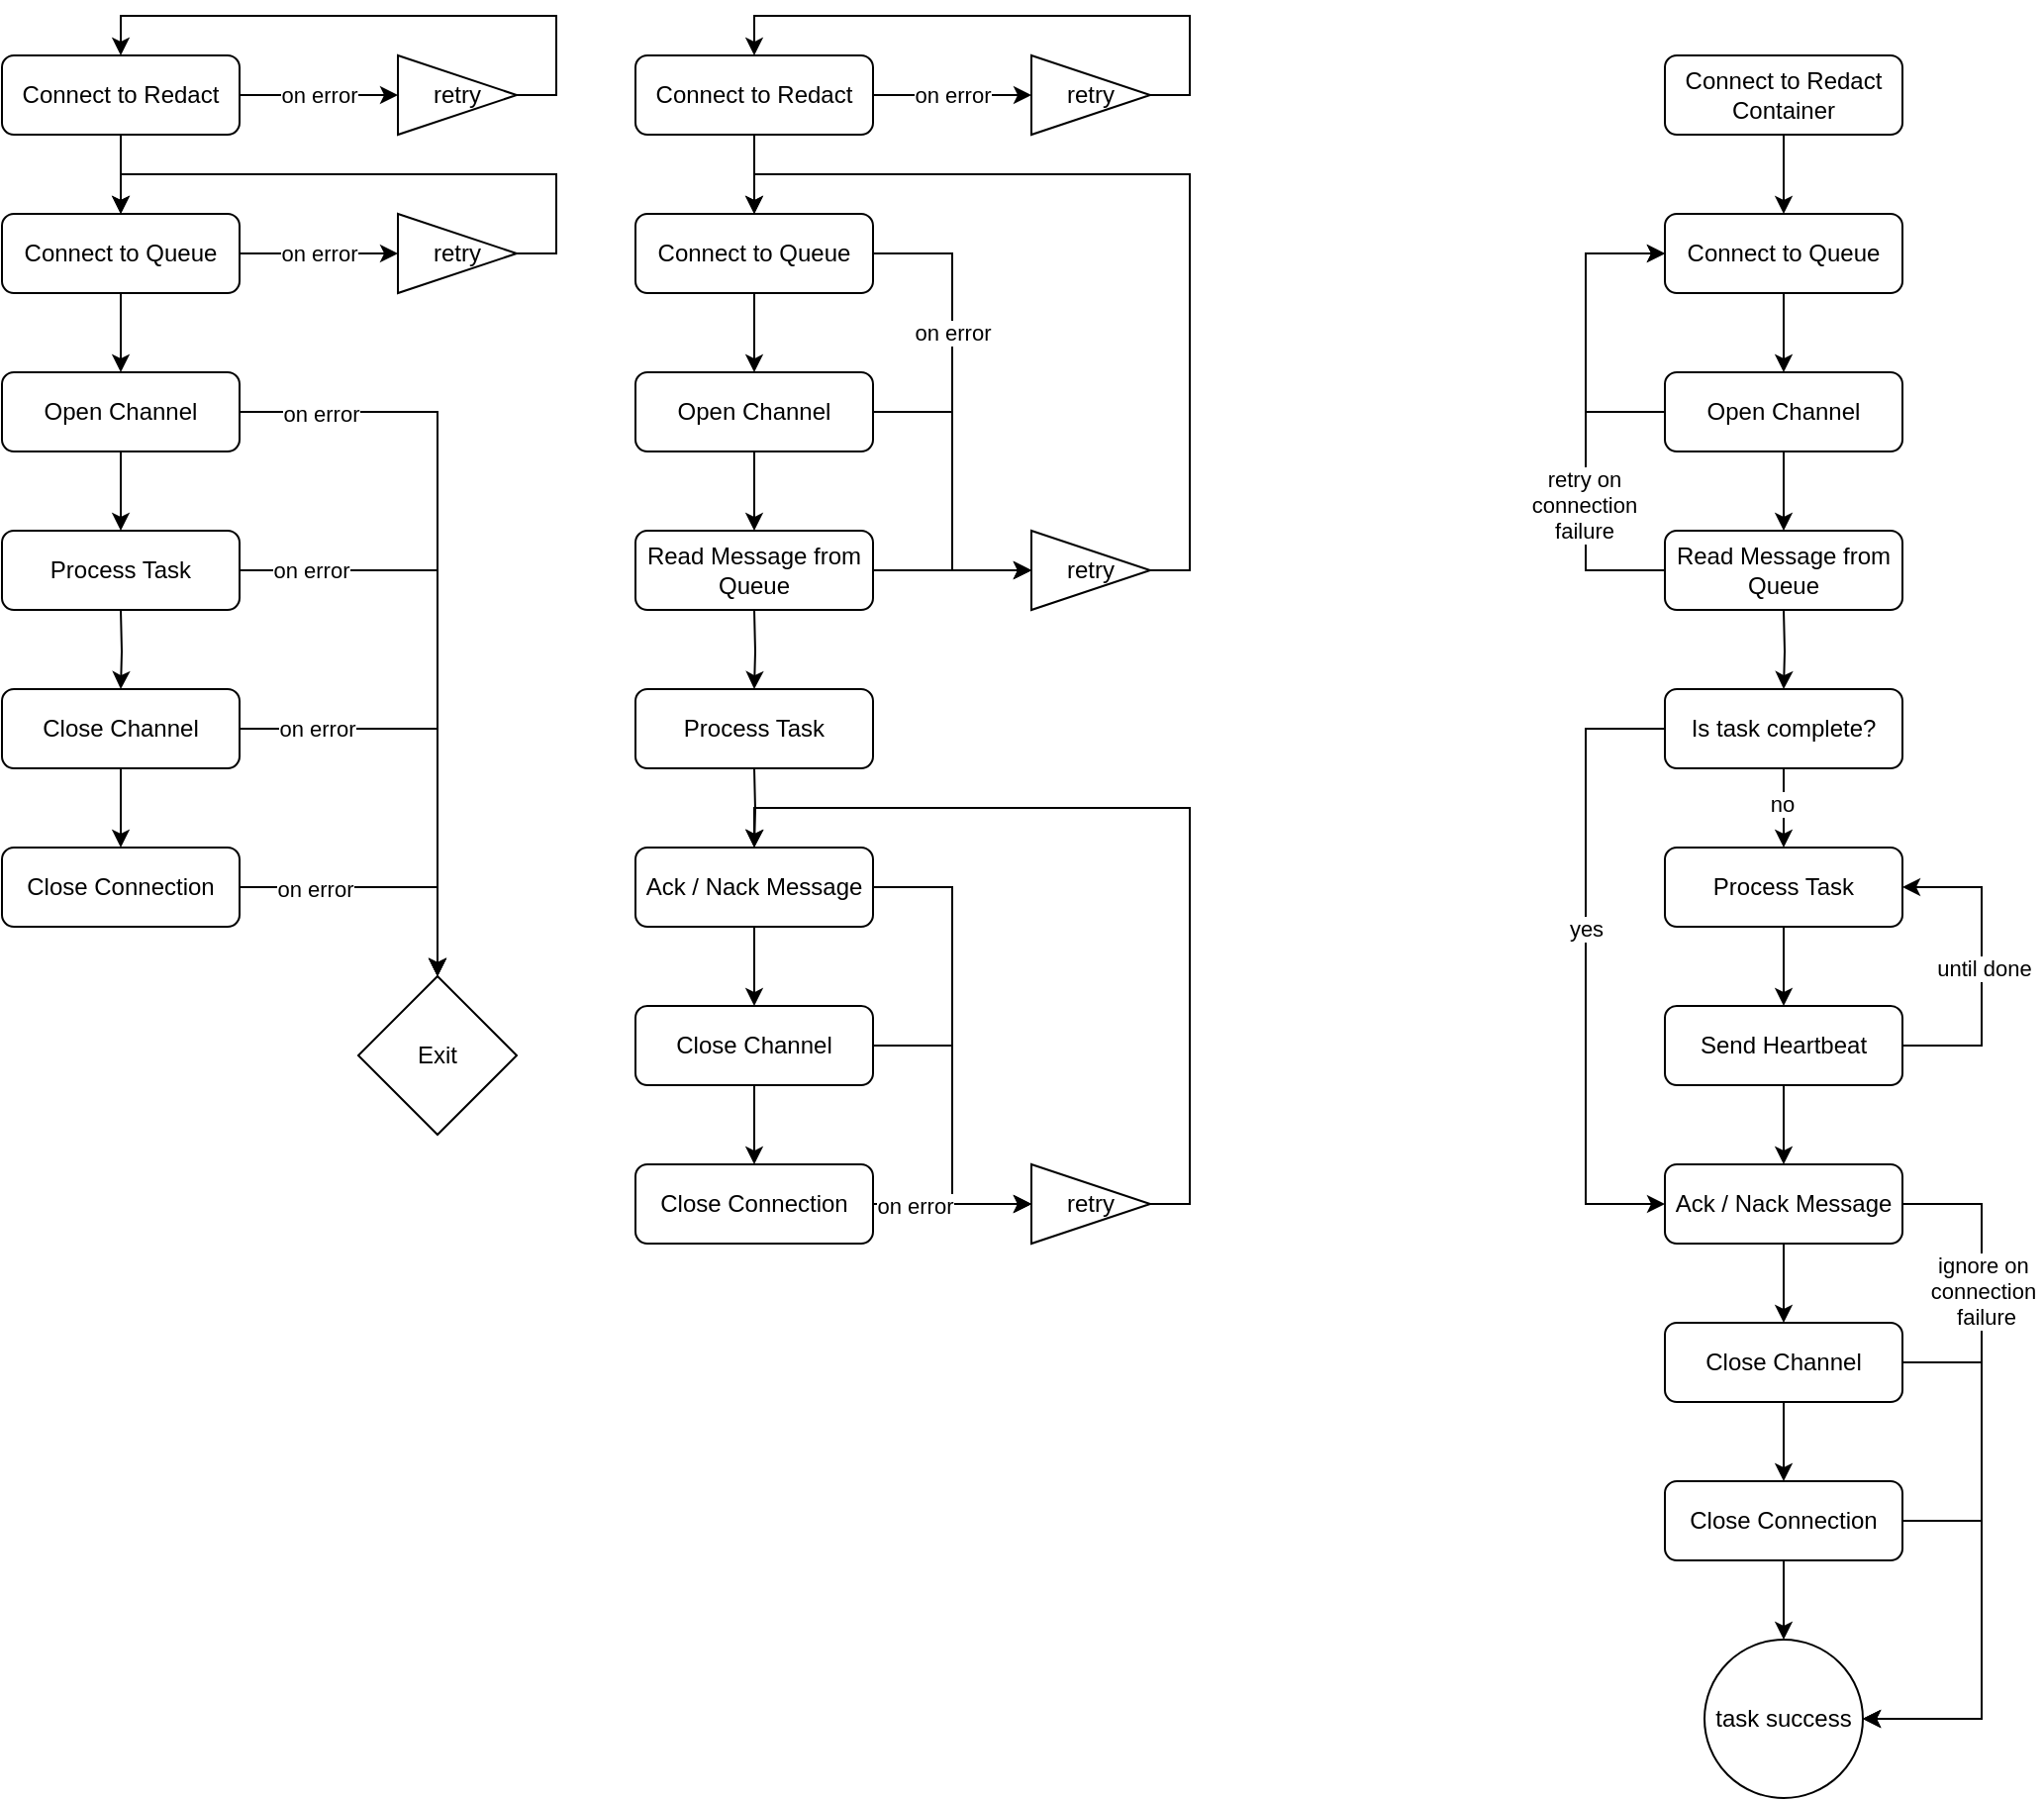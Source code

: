 <mxfile version="22.0.3" type="github">
  <diagram name="Page-1" id="P2JDlAfyErm9bTpG23yu">
    <mxGraphModel dx="1578" dy="918" grid="1" gridSize="10" guides="1" tooltips="1" connect="1" arrows="1" fold="1" page="1" pageScale="1" pageWidth="827" pageHeight="1169" math="0" shadow="0">
      <root>
        <mxCell id="0" />
        <mxCell id="1" parent="0" />
        <mxCell id="aUhzRwBXuVgVfVh50V0V-8" style="edgeStyle=orthogonalEdgeStyle;rounded=0;orthogonalLoop=1;jettySize=auto;html=1;entryX=0.5;entryY=0;entryDx=0;entryDy=0;" parent="1" source="aUhzRwBXuVgVfVh50V0V-1" target="aUhzRwBXuVgVfVh50V0V-2" edge="1">
          <mxGeometry relative="1" as="geometry" />
        </mxCell>
        <mxCell id="aUhzRwBXuVgVfVh50V0V-16" value="on error" style="edgeStyle=orthogonalEdgeStyle;rounded=0;orthogonalLoop=1;jettySize=auto;html=1;entryX=0;entryY=0.5;entryDx=0;entryDy=0;" parent="1" source="aUhzRwBXuVgVfVh50V0V-1" target="aUhzRwBXuVgVfVh50V0V-15" edge="1">
          <mxGeometry relative="1" as="geometry" />
        </mxCell>
        <mxCell id="aUhzRwBXuVgVfVh50V0V-1" value="Connect to Redact" style="rounded=1;whiteSpace=wrap;html=1;" parent="1" vertex="1">
          <mxGeometry x="80" y="80" width="120" height="40" as="geometry" />
        </mxCell>
        <mxCell id="aUhzRwBXuVgVfVh50V0V-9" style="edgeStyle=orthogonalEdgeStyle;rounded=0;orthogonalLoop=1;jettySize=auto;html=1;entryX=0.5;entryY=0;entryDx=0;entryDy=0;" parent="1" source="aUhzRwBXuVgVfVh50V0V-2" target="aUhzRwBXuVgVfVh50V0V-3" edge="1">
          <mxGeometry relative="1" as="geometry" />
        </mxCell>
        <mxCell id="aUhzRwBXuVgVfVh50V0V-19" value="on error" style="edgeStyle=orthogonalEdgeStyle;rounded=0;orthogonalLoop=1;jettySize=auto;html=1;" parent="1" source="aUhzRwBXuVgVfVh50V0V-2" target="aUhzRwBXuVgVfVh50V0V-18" edge="1">
          <mxGeometry relative="1" as="geometry" />
        </mxCell>
        <mxCell id="aUhzRwBXuVgVfVh50V0V-2" value="Connect to Queue" style="rounded=1;whiteSpace=wrap;html=1;" parent="1" vertex="1">
          <mxGeometry x="80" y="160" width="120" height="40" as="geometry" />
        </mxCell>
        <mxCell id="aUhzRwBXuVgVfVh50V0V-10" style="edgeStyle=orthogonalEdgeStyle;rounded=0;orthogonalLoop=1;jettySize=auto;html=1;entryX=0.5;entryY=0;entryDx=0;entryDy=0;" parent="1" source="aUhzRwBXuVgVfVh50V0V-3" edge="1">
          <mxGeometry relative="1" as="geometry">
            <mxPoint x="140" y="320" as="targetPoint" />
          </mxGeometry>
        </mxCell>
        <mxCell id="aUhzRwBXuVgVfVh50V0V-26" style="edgeStyle=orthogonalEdgeStyle;rounded=0;orthogonalLoop=1;jettySize=auto;html=1;entryX=0.5;entryY=0;entryDx=0;entryDy=0;" parent="1" source="aUhzRwBXuVgVfVh50V0V-3" target="aUhzRwBXuVgVfVh50V0V-14" edge="1">
          <mxGeometry relative="1" as="geometry" />
        </mxCell>
        <mxCell id="aUhzRwBXuVgVfVh50V0V-31" value="on error" style="edgeLabel;html=1;align=center;verticalAlign=middle;resizable=0;points=[];" parent="aUhzRwBXuVgVfVh50V0V-26" vertex="1" connectable="0">
          <mxGeometry x="-0.787" y="-1" relative="1" as="geometry">
            <mxPoint as="offset" />
          </mxGeometry>
        </mxCell>
        <mxCell id="aUhzRwBXuVgVfVh50V0V-3" value="Open Channel" style="rounded=1;whiteSpace=wrap;html=1;" parent="1" vertex="1">
          <mxGeometry x="80" y="240" width="120" height="40" as="geometry" />
        </mxCell>
        <mxCell id="aUhzRwBXuVgVfVh50V0V-11" style="edgeStyle=orthogonalEdgeStyle;rounded=0;orthogonalLoop=1;jettySize=auto;html=1;entryX=0.5;entryY=0;entryDx=0;entryDy=0;" parent="1" edge="1">
          <mxGeometry relative="1" as="geometry">
            <mxPoint x="220" y="360" as="sourcePoint" />
          </mxGeometry>
        </mxCell>
        <mxCell id="aUhzRwBXuVgVfVh50V0V-13" style="edgeStyle=orthogonalEdgeStyle;rounded=0;orthogonalLoop=1;jettySize=auto;html=1;entryX=0.5;entryY=0;entryDx=0;entryDy=0;" parent="1" source="aUhzRwBXuVgVfVh50V0V-5" target="aUhzRwBXuVgVfVh50V0V-6" edge="1">
          <mxGeometry relative="1" as="geometry" />
        </mxCell>
        <mxCell id="aUhzRwBXuVgVfVh50V0V-29" style="edgeStyle=orthogonalEdgeStyle;rounded=0;orthogonalLoop=1;jettySize=auto;html=1;" parent="1" source="aUhzRwBXuVgVfVh50V0V-5" target="aUhzRwBXuVgVfVh50V0V-14" edge="1">
          <mxGeometry relative="1" as="geometry" />
        </mxCell>
        <mxCell id="aUhzRwBXuVgVfVh50V0V-33" value="on error" style="edgeLabel;html=1;align=center;verticalAlign=middle;resizable=0;points=[];" parent="aUhzRwBXuVgVfVh50V0V-29" vertex="1" connectable="0">
          <mxGeometry x="-0.653" relative="1" as="geometry">
            <mxPoint as="offset" />
          </mxGeometry>
        </mxCell>
        <mxCell id="aUhzRwBXuVgVfVh50V0V-5" value="Close Channel" style="rounded=1;whiteSpace=wrap;html=1;" parent="1" vertex="1">
          <mxGeometry x="80" y="400" width="120" height="40" as="geometry" />
        </mxCell>
        <mxCell id="aUhzRwBXuVgVfVh50V0V-30" style="edgeStyle=orthogonalEdgeStyle;rounded=0;orthogonalLoop=1;jettySize=auto;html=1;" parent="1" source="aUhzRwBXuVgVfVh50V0V-6" target="aUhzRwBXuVgVfVh50V0V-14" edge="1">
          <mxGeometry relative="1" as="geometry" />
        </mxCell>
        <mxCell id="aUhzRwBXuVgVfVh50V0V-34" value="on error" style="edgeLabel;html=1;align=center;verticalAlign=middle;resizable=0;points=[];" parent="aUhzRwBXuVgVfVh50V0V-30" vertex="1" connectable="0">
          <mxGeometry x="-0.476" y="-1" relative="1" as="geometry">
            <mxPoint as="offset" />
          </mxGeometry>
        </mxCell>
        <mxCell id="aUhzRwBXuVgVfVh50V0V-6" value="Close Connection" style="rounded=1;whiteSpace=wrap;html=1;" parent="1" vertex="1">
          <mxGeometry x="80" y="480" width="120" height="40" as="geometry" />
        </mxCell>
        <mxCell id="aUhzRwBXuVgVfVh50V0V-12" style="edgeStyle=orthogonalEdgeStyle;rounded=0;orthogonalLoop=1;jettySize=auto;html=1;entryX=0.5;entryY=0;entryDx=0;entryDy=0;" parent="1" target="aUhzRwBXuVgVfVh50V0V-5" edge="1">
          <mxGeometry relative="1" as="geometry">
            <mxPoint x="140" y="360" as="sourcePoint" />
          </mxGeometry>
        </mxCell>
        <mxCell id="aUhzRwBXuVgVfVh50V0V-14" value="Exit" style="rhombus;whiteSpace=wrap;html=1;" parent="1" vertex="1">
          <mxGeometry x="260" y="545" width="80" height="80" as="geometry" />
        </mxCell>
        <mxCell id="aUhzRwBXuVgVfVh50V0V-17" style="edgeStyle=orthogonalEdgeStyle;rounded=0;orthogonalLoop=1;jettySize=auto;html=1;entryX=0.5;entryY=0;entryDx=0;entryDy=0;" parent="1" source="aUhzRwBXuVgVfVh50V0V-15" target="aUhzRwBXuVgVfVh50V0V-1" edge="1">
          <mxGeometry relative="1" as="geometry">
            <Array as="points">
              <mxPoint x="360" y="100" />
              <mxPoint x="360" y="60" />
              <mxPoint x="140" y="60" />
            </Array>
          </mxGeometry>
        </mxCell>
        <mxCell id="aUhzRwBXuVgVfVh50V0V-15" value="retry" style="triangle;whiteSpace=wrap;html=1;" parent="1" vertex="1">
          <mxGeometry x="280" y="80" width="60" height="40" as="geometry" />
        </mxCell>
        <mxCell id="aUhzRwBXuVgVfVh50V0V-20" style="edgeStyle=orthogonalEdgeStyle;rounded=0;orthogonalLoop=1;jettySize=auto;html=1;entryX=0.5;entryY=0;entryDx=0;entryDy=0;" parent="1" source="aUhzRwBXuVgVfVh50V0V-18" target="aUhzRwBXuVgVfVh50V0V-2" edge="1">
          <mxGeometry relative="1" as="geometry">
            <Array as="points">
              <mxPoint x="360" y="180" />
              <mxPoint x="360" y="140" />
              <mxPoint x="140" y="140" />
            </Array>
          </mxGeometry>
        </mxCell>
        <mxCell id="aUhzRwBXuVgVfVh50V0V-18" value="retry" style="triangle;whiteSpace=wrap;html=1;" parent="1" vertex="1">
          <mxGeometry x="280" y="160" width="60" height="40" as="geometry" />
        </mxCell>
        <mxCell id="aUhzRwBXuVgVfVh50V0V-90" style="edgeStyle=orthogonalEdgeStyle;rounded=0;orthogonalLoop=1;jettySize=auto;html=1;" parent="1" source="aUhzRwBXuVgVfVh50V0V-23" target="aUhzRwBXuVgVfVh50V0V-84" edge="1">
          <mxGeometry relative="1" as="geometry" />
        </mxCell>
        <mxCell id="aUhzRwBXuVgVfVh50V0V-23" value="Read Message from Queue" style="rounded=1;whiteSpace=wrap;html=1;" parent="1" vertex="1">
          <mxGeometry x="400" y="320" width="120" height="40" as="geometry" />
        </mxCell>
        <mxCell id="aUhzRwBXuVgVfVh50V0V-88" style="edgeStyle=orthogonalEdgeStyle;rounded=0;orthogonalLoop=1;jettySize=auto;html=1;entryX=0.5;entryY=0;entryDx=0;entryDy=0;" parent="1" target="aUhzRwBXuVgVfVh50V0V-87" edge="1">
          <mxGeometry relative="1" as="geometry">
            <mxPoint x="460" y="360" as="sourcePoint" />
          </mxGeometry>
        </mxCell>
        <mxCell id="aUhzRwBXuVgVfVh50V0V-28" style="edgeStyle=orthogonalEdgeStyle;rounded=0;orthogonalLoop=1;jettySize=auto;html=1;" parent="1" source="aUhzRwBXuVgVfVh50V0V-25" target="aUhzRwBXuVgVfVh50V0V-14" edge="1">
          <mxGeometry relative="1" as="geometry" />
        </mxCell>
        <mxCell id="aUhzRwBXuVgVfVh50V0V-32" value="on error" style="edgeLabel;html=1;align=center;verticalAlign=middle;resizable=0;points=[];" parent="aUhzRwBXuVgVfVh50V0V-28" vertex="1" connectable="0">
          <mxGeometry x="-0.764" relative="1" as="geometry">
            <mxPoint as="offset" />
          </mxGeometry>
        </mxCell>
        <mxCell id="aUhzRwBXuVgVfVh50V0V-25" value="Process Task" style="rounded=1;whiteSpace=wrap;html=1;" parent="1" vertex="1">
          <mxGeometry x="80" y="320" width="120" height="40" as="geometry" />
        </mxCell>
        <mxCell id="aUhzRwBXuVgVfVh50V0V-62" style="edgeStyle=orthogonalEdgeStyle;rounded=0;orthogonalLoop=1;jettySize=auto;html=1;entryX=0.5;entryY=0;entryDx=0;entryDy=0;" parent="1" source="aUhzRwBXuVgVfVh50V0V-64" target="aUhzRwBXuVgVfVh50V0V-67" edge="1">
          <mxGeometry relative="1" as="geometry" />
        </mxCell>
        <mxCell id="aUhzRwBXuVgVfVh50V0V-63" value="on error" style="edgeStyle=orthogonalEdgeStyle;rounded=0;orthogonalLoop=1;jettySize=auto;html=1;entryX=0;entryY=0.5;entryDx=0;entryDy=0;" parent="1" source="aUhzRwBXuVgVfVh50V0V-64" target="aUhzRwBXuVgVfVh50V0V-82" edge="1">
          <mxGeometry relative="1" as="geometry" />
        </mxCell>
        <mxCell id="aUhzRwBXuVgVfVh50V0V-64" value="Connect to Redact" style="rounded=1;whiteSpace=wrap;html=1;" parent="1" vertex="1">
          <mxGeometry x="400" y="80" width="120" height="40" as="geometry" />
        </mxCell>
        <mxCell id="aUhzRwBXuVgVfVh50V0V-65" style="edgeStyle=orthogonalEdgeStyle;rounded=0;orthogonalLoop=1;jettySize=auto;html=1;entryX=0.5;entryY=0;entryDx=0;entryDy=0;" parent="1" source="aUhzRwBXuVgVfVh50V0V-67" target="aUhzRwBXuVgVfVh50V0V-71" edge="1">
          <mxGeometry relative="1" as="geometry" />
        </mxCell>
        <mxCell id="aUhzRwBXuVgVfVh50V0V-66" value="on error" style="edgeStyle=orthogonalEdgeStyle;rounded=0;orthogonalLoop=1;jettySize=auto;html=1;" parent="1" source="aUhzRwBXuVgVfVh50V0V-67" target="aUhzRwBXuVgVfVh50V0V-84" edge="1">
          <mxGeometry x="-0.333" relative="1" as="geometry">
            <Array as="points">
              <mxPoint x="560" y="180" />
              <mxPoint x="560" y="340" />
            </Array>
            <mxPoint as="offset" />
          </mxGeometry>
        </mxCell>
        <mxCell id="aUhzRwBXuVgVfVh50V0V-67" value="Connect to Queue" style="rounded=1;whiteSpace=wrap;html=1;" parent="1" vertex="1">
          <mxGeometry x="400" y="160" width="120" height="40" as="geometry" />
        </mxCell>
        <mxCell id="aUhzRwBXuVgVfVh50V0V-68" style="edgeStyle=orthogonalEdgeStyle;rounded=0;orthogonalLoop=1;jettySize=auto;html=1;entryX=0.5;entryY=0;entryDx=0;entryDy=0;" parent="1" source="aUhzRwBXuVgVfVh50V0V-71" edge="1">
          <mxGeometry relative="1" as="geometry">
            <mxPoint x="460" y="320" as="targetPoint" />
          </mxGeometry>
        </mxCell>
        <mxCell id="aUhzRwBXuVgVfVh50V0V-89" style="edgeStyle=orthogonalEdgeStyle;rounded=0;orthogonalLoop=1;jettySize=auto;html=1;" parent="1" source="aUhzRwBXuVgVfVh50V0V-71" target="aUhzRwBXuVgVfVh50V0V-84" edge="1">
          <mxGeometry relative="1" as="geometry">
            <Array as="points">
              <mxPoint x="560" y="260" />
              <mxPoint x="560" y="340" />
            </Array>
          </mxGeometry>
        </mxCell>
        <mxCell id="aUhzRwBXuVgVfVh50V0V-71" value="Open Channel" style="rounded=1;whiteSpace=wrap;html=1;" parent="1" vertex="1">
          <mxGeometry x="400" y="240" width="120" height="40" as="geometry" />
        </mxCell>
        <mxCell id="aUhzRwBXuVgVfVh50V0V-72" style="edgeStyle=orthogonalEdgeStyle;rounded=0;orthogonalLoop=1;jettySize=auto;html=1;entryX=0.5;entryY=0;entryDx=0;entryDy=0;" parent="1" source="aUhzRwBXuVgVfVh50V0V-75" target="aUhzRwBXuVgVfVh50V0V-78" edge="1">
          <mxGeometry relative="1" as="geometry" />
        </mxCell>
        <mxCell id="32IFxJGsIEL3ZM-84wWr-7" style="edgeStyle=orthogonalEdgeStyle;rounded=0;orthogonalLoop=1;jettySize=auto;html=1;entryX=0;entryY=0.5;entryDx=0;entryDy=0;" edge="1" parent="1" source="aUhzRwBXuVgVfVh50V0V-75" target="32IFxJGsIEL3ZM-84wWr-3">
          <mxGeometry relative="1" as="geometry" />
        </mxCell>
        <mxCell id="aUhzRwBXuVgVfVh50V0V-75" value="Close Channel" style="rounded=1;whiteSpace=wrap;html=1;" parent="1" vertex="1">
          <mxGeometry x="400" y="560" width="120" height="40" as="geometry" />
        </mxCell>
        <mxCell id="aUhzRwBXuVgVfVh50V0V-78" value="Close Connection" style="rounded=1;whiteSpace=wrap;html=1;" parent="1" vertex="1">
          <mxGeometry x="400" y="640" width="120" height="40" as="geometry" />
        </mxCell>
        <mxCell id="aUhzRwBXuVgVfVh50V0V-79" style="edgeStyle=orthogonalEdgeStyle;rounded=0;orthogonalLoop=1;jettySize=auto;html=1;entryX=0.5;entryY=0;entryDx=0;entryDy=0;" parent="1" target="aUhzRwBXuVgVfVh50V0V-75" edge="1" source="32IFxJGsIEL3ZM-84wWr-1">
          <mxGeometry relative="1" as="geometry">
            <mxPoint x="460" y="440" as="sourcePoint" />
          </mxGeometry>
        </mxCell>
        <mxCell id="aUhzRwBXuVgVfVh50V0V-81" style="edgeStyle=orthogonalEdgeStyle;rounded=0;orthogonalLoop=1;jettySize=auto;html=1;entryX=0.5;entryY=0;entryDx=0;entryDy=0;" parent="1" source="aUhzRwBXuVgVfVh50V0V-82" target="aUhzRwBXuVgVfVh50V0V-64" edge="1">
          <mxGeometry relative="1" as="geometry">
            <Array as="points">
              <mxPoint x="680" y="100" />
              <mxPoint x="680" y="60" />
              <mxPoint x="460" y="60" />
            </Array>
          </mxGeometry>
        </mxCell>
        <mxCell id="aUhzRwBXuVgVfVh50V0V-82" value="retry" style="triangle;whiteSpace=wrap;html=1;" parent="1" vertex="1">
          <mxGeometry x="600" y="80" width="60" height="40" as="geometry" />
        </mxCell>
        <mxCell id="aUhzRwBXuVgVfVh50V0V-83" style="edgeStyle=orthogonalEdgeStyle;rounded=0;orthogonalLoop=1;jettySize=auto;html=1;entryX=0.5;entryY=0;entryDx=0;entryDy=0;" parent="1" source="aUhzRwBXuVgVfVh50V0V-84" target="aUhzRwBXuVgVfVh50V0V-67" edge="1">
          <mxGeometry relative="1" as="geometry">
            <Array as="points">
              <mxPoint x="680" y="340" />
              <mxPoint x="680" y="140" />
              <mxPoint x="460" y="140" />
            </Array>
          </mxGeometry>
        </mxCell>
        <mxCell id="aUhzRwBXuVgVfVh50V0V-84" value="retry" style="triangle;whiteSpace=wrap;html=1;" parent="1" vertex="1">
          <mxGeometry x="600" y="320" width="60" height="40" as="geometry" />
        </mxCell>
        <mxCell id="aUhzRwBXuVgVfVh50V0V-87" value="Process Task" style="rounded=1;whiteSpace=wrap;html=1;" parent="1" vertex="1">
          <mxGeometry x="400" y="400" width="120" height="40" as="geometry" />
        </mxCell>
        <mxCell id="32IFxJGsIEL3ZM-84wWr-2" value="" style="edgeStyle=orthogonalEdgeStyle;rounded=0;orthogonalLoop=1;jettySize=auto;html=1;entryX=0.5;entryY=0;entryDx=0;entryDy=0;" edge="1" parent="1" target="32IFxJGsIEL3ZM-84wWr-1">
          <mxGeometry relative="1" as="geometry">
            <mxPoint x="460" y="440" as="sourcePoint" />
            <mxPoint x="460" y="560" as="targetPoint" />
          </mxGeometry>
        </mxCell>
        <mxCell id="32IFxJGsIEL3ZM-84wWr-9" style="edgeStyle=orthogonalEdgeStyle;rounded=0;orthogonalLoop=1;jettySize=auto;html=1;entryX=0;entryY=0.5;entryDx=0;entryDy=0;" edge="1" parent="1" source="32IFxJGsIEL3ZM-84wWr-1" target="32IFxJGsIEL3ZM-84wWr-3">
          <mxGeometry relative="1" as="geometry" />
        </mxCell>
        <mxCell id="32IFxJGsIEL3ZM-84wWr-1" value="Ack / Nack Message" style="rounded=1;whiteSpace=wrap;html=1;" vertex="1" parent="1">
          <mxGeometry x="400" y="480" width="120" height="40" as="geometry" />
        </mxCell>
        <mxCell id="32IFxJGsIEL3ZM-84wWr-4" value="" style="edgeStyle=orthogonalEdgeStyle;rounded=0;orthogonalLoop=1;jettySize=auto;html=1;" edge="1" parent="1" source="aUhzRwBXuVgVfVh50V0V-78" target="32IFxJGsIEL3ZM-84wWr-3">
          <mxGeometry relative="1" as="geometry">
            <mxPoint x="520" y="660" as="sourcePoint" />
            <mxPoint x="680" y="705" as="targetPoint" />
          </mxGeometry>
        </mxCell>
        <mxCell id="32IFxJGsIEL3ZM-84wWr-5" value="on error" style="edgeLabel;html=1;align=center;verticalAlign=middle;resizable=0;points=[];" vertex="1" connectable="0" parent="32IFxJGsIEL3ZM-84wWr-4">
          <mxGeometry x="-0.476" y="-1" relative="1" as="geometry">
            <mxPoint as="offset" />
          </mxGeometry>
        </mxCell>
        <mxCell id="32IFxJGsIEL3ZM-84wWr-6" style="edgeStyle=orthogonalEdgeStyle;rounded=0;orthogonalLoop=1;jettySize=auto;html=1;entryX=0.5;entryY=0;entryDx=0;entryDy=0;" edge="1" parent="1" source="32IFxJGsIEL3ZM-84wWr-3" target="32IFxJGsIEL3ZM-84wWr-1">
          <mxGeometry relative="1" as="geometry">
            <Array as="points">
              <mxPoint x="680" y="660" />
              <mxPoint x="680" y="460" />
              <mxPoint x="460" y="460" />
            </Array>
          </mxGeometry>
        </mxCell>
        <mxCell id="32IFxJGsIEL3ZM-84wWr-3" value="retry" style="triangle;whiteSpace=wrap;html=1;" vertex="1" parent="1">
          <mxGeometry x="600" y="640" width="60" height="40" as="geometry" />
        </mxCell>
        <mxCell id="32IFxJGsIEL3ZM-84wWr-50" style="edgeStyle=orthogonalEdgeStyle;rounded=0;orthogonalLoop=1;jettySize=auto;html=1;entryX=0;entryY=0.5;entryDx=0;entryDy=0;" edge="1" parent="1" source="32IFxJGsIEL3ZM-84wWr-12" target="32IFxJGsIEL3ZM-84wWr-19">
          <mxGeometry relative="1" as="geometry">
            <Array as="points">
              <mxPoint x="880" y="340" />
              <mxPoint x="880" y="180" />
            </Array>
          </mxGeometry>
        </mxCell>
        <mxCell id="32IFxJGsIEL3ZM-84wWr-51" value="retry on &lt;br&gt;connection &lt;br&gt;failure" style="edgeLabel;html=1;align=center;verticalAlign=middle;resizable=0;points=[];" vertex="1" connectable="0" parent="32IFxJGsIEL3ZM-84wWr-50">
          <mxGeometry x="-0.386" y="1" relative="1" as="geometry">
            <mxPoint as="offset" />
          </mxGeometry>
        </mxCell>
        <mxCell id="32IFxJGsIEL3ZM-84wWr-12" value="Read Message from Queue" style="rounded=1;whiteSpace=wrap;html=1;" vertex="1" parent="1">
          <mxGeometry x="920" y="320" width="120" height="40" as="geometry" />
        </mxCell>
        <mxCell id="32IFxJGsIEL3ZM-84wWr-13" style="edgeStyle=orthogonalEdgeStyle;rounded=0;orthogonalLoop=1;jettySize=auto;html=1;entryX=0.5;entryY=0;entryDx=0;entryDy=0;" edge="1" parent="1" target="32IFxJGsIEL3ZM-84wWr-32" source="32IFxJGsIEL3ZM-84wWr-45">
          <mxGeometry relative="1" as="geometry">
            <mxPoint x="980" y="360" as="sourcePoint" />
          </mxGeometry>
        </mxCell>
        <mxCell id="32IFxJGsIEL3ZM-84wWr-49" value="no" style="edgeLabel;html=1;align=center;verticalAlign=middle;resizable=0;points=[];" vertex="1" connectable="0" parent="32IFxJGsIEL3ZM-84wWr-13">
          <mxGeometry x="-0.1" y="-1" relative="1" as="geometry">
            <mxPoint as="offset" />
          </mxGeometry>
        </mxCell>
        <mxCell id="32IFxJGsIEL3ZM-84wWr-14" style="edgeStyle=orthogonalEdgeStyle;rounded=0;orthogonalLoop=1;jettySize=auto;html=1;entryX=0.5;entryY=0;entryDx=0;entryDy=0;" edge="1" parent="1" source="32IFxJGsIEL3ZM-84wWr-16" target="32IFxJGsIEL3ZM-84wWr-19">
          <mxGeometry relative="1" as="geometry" />
        </mxCell>
        <mxCell id="32IFxJGsIEL3ZM-84wWr-16" value="Connect to Redact Container" style="rounded=1;whiteSpace=wrap;html=1;" vertex="1" parent="1">
          <mxGeometry x="920" y="80" width="120" height="40" as="geometry" />
        </mxCell>
        <mxCell id="32IFxJGsIEL3ZM-84wWr-17" style="edgeStyle=orthogonalEdgeStyle;rounded=0;orthogonalLoop=1;jettySize=auto;html=1;entryX=0.5;entryY=0;entryDx=0;entryDy=0;" edge="1" parent="1" source="32IFxJGsIEL3ZM-84wWr-19" target="32IFxJGsIEL3ZM-84wWr-22">
          <mxGeometry relative="1" as="geometry" />
        </mxCell>
        <mxCell id="32IFxJGsIEL3ZM-84wWr-19" value="Connect to Queue" style="rounded=1;whiteSpace=wrap;html=1;" vertex="1" parent="1">
          <mxGeometry x="920" y="160" width="120" height="40" as="geometry" />
        </mxCell>
        <mxCell id="32IFxJGsIEL3ZM-84wWr-20" style="edgeStyle=orthogonalEdgeStyle;rounded=0;orthogonalLoop=1;jettySize=auto;html=1;entryX=0.5;entryY=0;entryDx=0;entryDy=0;" edge="1" parent="1" source="32IFxJGsIEL3ZM-84wWr-22">
          <mxGeometry relative="1" as="geometry">
            <mxPoint x="980" y="320" as="targetPoint" />
          </mxGeometry>
        </mxCell>
        <mxCell id="32IFxJGsIEL3ZM-84wWr-52" style="edgeStyle=orthogonalEdgeStyle;rounded=0;orthogonalLoop=1;jettySize=auto;html=1;entryX=0;entryY=0.5;entryDx=0;entryDy=0;" edge="1" parent="1" source="32IFxJGsIEL3ZM-84wWr-22" target="32IFxJGsIEL3ZM-84wWr-19">
          <mxGeometry relative="1" as="geometry">
            <Array as="points">
              <mxPoint x="880" y="260" />
              <mxPoint x="880" y="180" />
            </Array>
          </mxGeometry>
        </mxCell>
        <mxCell id="32IFxJGsIEL3ZM-84wWr-22" value="Open Channel" style="rounded=1;whiteSpace=wrap;html=1;" vertex="1" parent="1">
          <mxGeometry x="920" y="240" width="120" height="40" as="geometry" />
        </mxCell>
        <mxCell id="32IFxJGsIEL3ZM-84wWr-23" style="edgeStyle=orthogonalEdgeStyle;rounded=0;orthogonalLoop=1;jettySize=auto;html=1;entryX=0.5;entryY=0;entryDx=0;entryDy=0;" edge="1" parent="1" source="32IFxJGsIEL3ZM-84wWr-25" target="32IFxJGsIEL3ZM-84wWr-26">
          <mxGeometry relative="1" as="geometry" />
        </mxCell>
        <mxCell id="32IFxJGsIEL3ZM-84wWr-61" style="edgeStyle=orthogonalEdgeStyle;rounded=0;orthogonalLoop=1;jettySize=auto;html=1;entryX=1;entryY=0.5;entryDx=0;entryDy=0;" edge="1" parent="1" source="32IFxJGsIEL3ZM-84wWr-25" target="32IFxJGsIEL3ZM-84wWr-57">
          <mxGeometry relative="1" as="geometry">
            <Array as="points">
              <mxPoint x="1080" y="740" />
              <mxPoint x="1080" y="920" />
            </Array>
          </mxGeometry>
        </mxCell>
        <mxCell id="32IFxJGsIEL3ZM-84wWr-25" value="Close Channel" style="rounded=1;whiteSpace=wrap;html=1;" vertex="1" parent="1">
          <mxGeometry x="920" y="720" width="120" height="40" as="geometry" />
        </mxCell>
        <mxCell id="32IFxJGsIEL3ZM-84wWr-58" style="edgeStyle=orthogonalEdgeStyle;rounded=0;orthogonalLoop=1;jettySize=auto;html=1;entryX=0.5;entryY=0;entryDx=0;entryDy=0;" edge="1" parent="1" source="32IFxJGsIEL3ZM-84wWr-26" target="32IFxJGsIEL3ZM-84wWr-57">
          <mxGeometry relative="1" as="geometry" />
        </mxCell>
        <mxCell id="32IFxJGsIEL3ZM-84wWr-59" style="edgeStyle=orthogonalEdgeStyle;rounded=0;orthogonalLoop=1;jettySize=auto;html=1;entryX=1;entryY=0.5;entryDx=0;entryDy=0;" edge="1" parent="1" source="32IFxJGsIEL3ZM-84wWr-26" target="32IFxJGsIEL3ZM-84wWr-57">
          <mxGeometry relative="1" as="geometry">
            <Array as="points">
              <mxPoint x="1080" y="820" />
              <mxPoint x="1080" y="920" />
            </Array>
          </mxGeometry>
        </mxCell>
        <mxCell id="32IFxJGsIEL3ZM-84wWr-26" value="Close Connection" style="rounded=1;whiteSpace=wrap;html=1;" vertex="1" parent="1">
          <mxGeometry x="920" y="800" width="120" height="40" as="geometry" />
        </mxCell>
        <mxCell id="32IFxJGsIEL3ZM-84wWr-27" style="edgeStyle=orthogonalEdgeStyle;rounded=0;orthogonalLoop=1;jettySize=auto;html=1;entryX=0.5;entryY=0;entryDx=0;entryDy=0;" edge="1" parent="1" source="32IFxJGsIEL3ZM-84wWr-35" target="32IFxJGsIEL3ZM-84wWr-25">
          <mxGeometry relative="1" as="geometry">
            <mxPoint x="980" y="600" as="sourcePoint" />
          </mxGeometry>
        </mxCell>
        <mxCell id="32IFxJGsIEL3ZM-84wWr-41" style="edgeStyle=orthogonalEdgeStyle;rounded=0;orthogonalLoop=1;jettySize=auto;html=1;entryX=0.5;entryY=0;entryDx=0;entryDy=0;" edge="1" parent="1" source="32IFxJGsIEL3ZM-84wWr-32" target="32IFxJGsIEL3ZM-84wWr-40">
          <mxGeometry relative="1" as="geometry" />
        </mxCell>
        <mxCell id="32IFxJGsIEL3ZM-84wWr-32" value="Process Task" style="rounded=1;whiteSpace=wrap;html=1;" vertex="1" parent="1">
          <mxGeometry x="920" y="480" width="120" height="40" as="geometry" />
        </mxCell>
        <mxCell id="32IFxJGsIEL3ZM-84wWr-62" style="edgeStyle=orthogonalEdgeStyle;rounded=0;orthogonalLoop=1;jettySize=auto;html=1;entryX=1;entryY=0.5;entryDx=0;entryDy=0;" edge="1" parent="1" source="32IFxJGsIEL3ZM-84wWr-35" target="32IFxJGsIEL3ZM-84wWr-57">
          <mxGeometry relative="1" as="geometry">
            <Array as="points">
              <mxPoint x="1080" y="660" />
              <mxPoint x="1080" y="920" />
            </Array>
          </mxGeometry>
        </mxCell>
        <mxCell id="32IFxJGsIEL3ZM-84wWr-63" value="ignore on&amp;nbsp;&lt;br&gt;connection&amp;nbsp;&lt;br&gt;failure" style="edgeLabel;html=1;align=center;verticalAlign=middle;resizable=0;points=[];" vertex="1" connectable="0" parent="32IFxJGsIEL3ZM-84wWr-62">
          <mxGeometry x="-0.537" y="2" relative="1" as="geometry">
            <mxPoint as="offset" />
          </mxGeometry>
        </mxCell>
        <mxCell id="32IFxJGsIEL3ZM-84wWr-35" value="Ack / Nack Message" style="rounded=1;whiteSpace=wrap;html=1;" vertex="1" parent="1">
          <mxGeometry x="920" y="640" width="120" height="40" as="geometry" />
        </mxCell>
        <mxCell id="32IFxJGsIEL3ZM-84wWr-42" style="edgeStyle=orthogonalEdgeStyle;rounded=0;orthogonalLoop=1;jettySize=auto;html=1;entryX=0.5;entryY=0;entryDx=0;entryDy=0;" edge="1" parent="1" source="32IFxJGsIEL3ZM-84wWr-40" target="32IFxJGsIEL3ZM-84wWr-35">
          <mxGeometry relative="1" as="geometry" />
        </mxCell>
        <mxCell id="32IFxJGsIEL3ZM-84wWr-43" style="edgeStyle=orthogonalEdgeStyle;rounded=0;orthogonalLoop=1;jettySize=auto;html=1;entryX=1;entryY=0.5;entryDx=0;entryDy=0;" edge="1" parent="1" source="32IFxJGsIEL3ZM-84wWr-40" target="32IFxJGsIEL3ZM-84wWr-32">
          <mxGeometry relative="1" as="geometry">
            <Array as="points">
              <mxPoint x="1080" y="580" />
              <mxPoint x="1080" y="500" />
            </Array>
          </mxGeometry>
        </mxCell>
        <mxCell id="32IFxJGsIEL3ZM-84wWr-44" value="until done" style="edgeLabel;html=1;align=center;verticalAlign=middle;resizable=0;points=[];" vertex="1" connectable="0" parent="32IFxJGsIEL3ZM-84wWr-43">
          <mxGeometry x="-0.004" y="-1" relative="1" as="geometry">
            <mxPoint as="offset" />
          </mxGeometry>
        </mxCell>
        <mxCell id="32IFxJGsIEL3ZM-84wWr-40" value="Send Heartbeat" style="rounded=1;whiteSpace=wrap;html=1;" vertex="1" parent="1">
          <mxGeometry x="920" y="560" width="120" height="40" as="geometry" />
        </mxCell>
        <mxCell id="32IFxJGsIEL3ZM-84wWr-46" value="" style="edgeStyle=orthogonalEdgeStyle;rounded=0;orthogonalLoop=1;jettySize=auto;html=1;entryX=0.5;entryY=0;entryDx=0;entryDy=0;" edge="1" parent="1" target="32IFxJGsIEL3ZM-84wWr-45">
          <mxGeometry relative="1" as="geometry">
            <mxPoint x="980" y="360" as="sourcePoint" />
            <mxPoint x="980" y="480" as="targetPoint" />
          </mxGeometry>
        </mxCell>
        <mxCell id="32IFxJGsIEL3ZM-84wWr-53" style="edgeStyle=orthogonalEdgeStyle;rounded=0;orthogonalLoop=1;jettySize=auto;html=1;entryX=0;entryY=0.5;entryDx=0;entryDy=0;" edge="1" parent="1" source="32IFxJGsIEL3ZM-84wWr-45" target="32IFxJGsIEL3ZM-84wWr-35">
          <mxGeometry relative="1" as="geometry">
            <Array as="points">
              <mxPoint x="880" y="420" />
              <mxPoint x="880" y="660" />
            </Array>
          </mxGeometry>
        </mxCell>
        <mxCell id="32IFxJGsIEL3ZM-84wWr-54" value="yes" style="edgeLabel;html=1;align=center;verticalAlign=middle;resizable=0;points=[];" vertex="1" connectable="0" parent="32IFxJGsIEL3ZM-84wWr-53">
          <mxGeometry x="-0.123" relative="1" as="geometry">
            <mxPoint as="offset" />
          </mxGeometry>
        </mxCell>
        <mxCell id="32IFxJGsIEL3ZM-84wWr-45" value="Is task complete?" style="rounded=1;whiteSpace=wrap;html=1;" vertex="1" parent="1">
          <mxGeometry x="920" y="400" width="120" height="40" as="geometry" />
        </mxCell>
        <mxCell id="32IFxJGsIEL3ZM-84wWr-57" value="task success" style="ellipse;whiteSpace=wrap;html=1;aspect=fixed;" vertex="1" parent="1">
          <mxGeometry x="940" y="880" width="80" height="80" as="geometry" />
        </mxCell>
      </root>
    </mxGraphModel>
  </diagram>
</mxfile>
